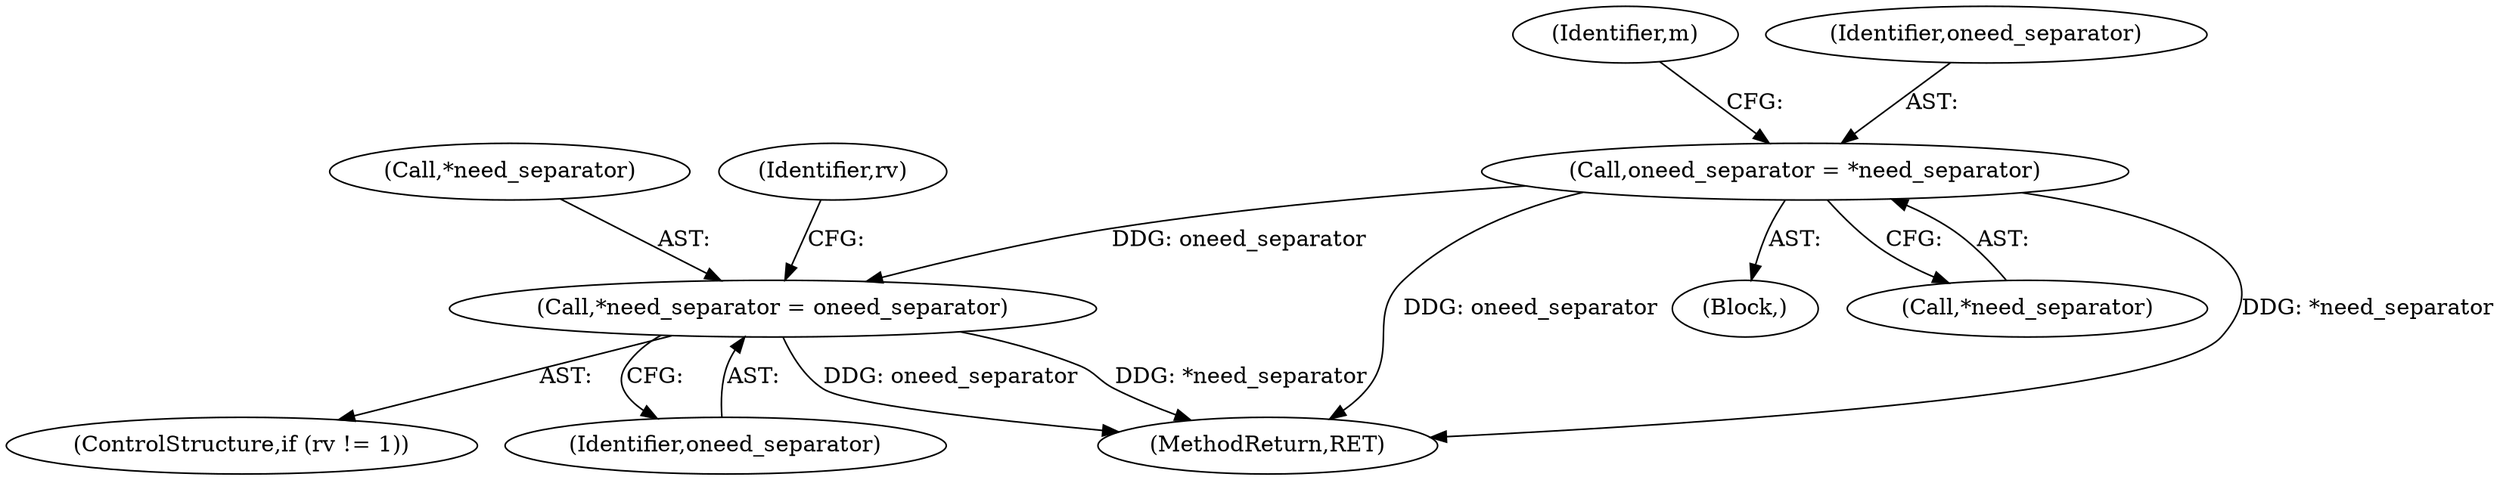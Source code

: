digraph "0_file_447558595a3650db2886cd2f416ad0beba965801@pointer" {
"1002637" [label="(Call,oneed_separator = *need_separator)"];
"1002677" [label="(Call,*need_separator = oneed_separator)"];
"1002713" [label="(MethodReturn,RET)"];
"1002673" [label="(ControlStructure,if (rv != 1))"];
"1002637" [label="(Call,oneed_separator = *need_separator)"];
"1002680" [label="(Identifier,oneed_separator)"];
"1002678" [label="(Call,*need_separator)"];
"1002394" [label="(Block,)"];
"1002644" [label="(Identifier,m)"];
"1002682" [label="(Identifier,rv)"];
"1002639" [label="(Call,*need_separator)"];
"1002677" [label="(Call,*need_separator = oneed_separator)"];
"1002638" [label="(Identifier,oneed_separator)"];
"1002637" -> "1002394"  [label="AST: "];
"1002637" -> "1002639"  [label="CFG: "];
"1002638" -> "1002637"  [label="AST: "];
"1002639" -> "1002637"  [label="AST: "];
"1002644" -> "1002637"  [label="CFG: "];
"1002637" -> "1002713"  [label="DDG: *need_separator"];
"1002637" -> "1002713"  [label="DDG: oneed_separator"];
"1002637" -> "1002677"  [label="DDG: oneed_separator"];
"1002677" -> "1002673"  [label="AST: "];
"1002677" -> "1002680"  [label="CFG: "];
"1002678" -> "1002677"  [label="AST: "];
"1002680" -> "1002677"  [label="AST: "];
"1002682" -> "1002677"  [label="CFG: "];
"1002677" -> "1002713"  [label="DDG: oneed_separator"];
"1002677" -> "1002713"  [label="DDG: *need_separator"];
}
